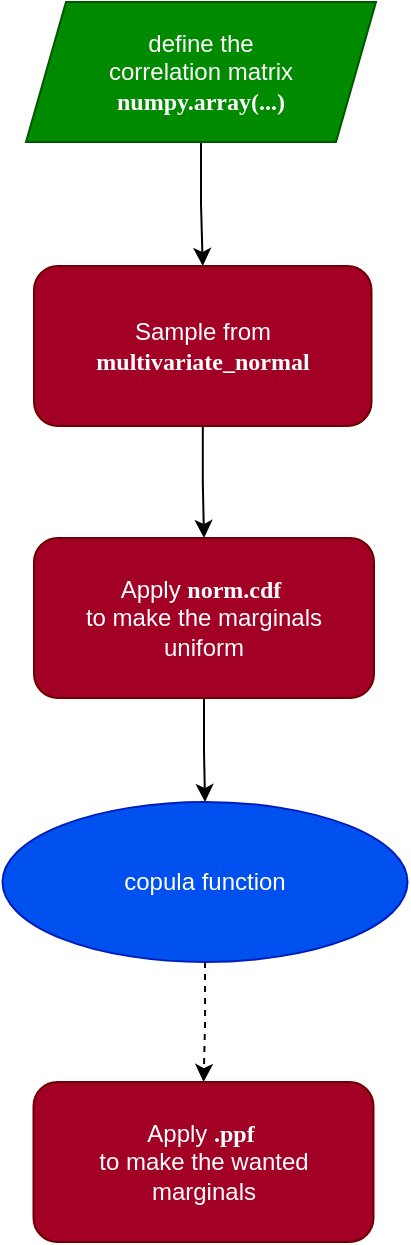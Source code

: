 <mxfile version="24.7.6">
  <diagram id="C5RBs43oDa-KdzZeNtuy" name="Page-1">
    <mxGraphModel dx="1265" dy="673" grid="1" gridSize="10" guides="1" tooltips="1" connect="1" arrows="1" fold="1" page="1" pageScale="1" pageWidth="827" pageHeight="1169" math="0" shadow="0">
      <root>
        <mxCell id="WIyWlLk6GJQsqaUBKTNV-0" />
        <mxCell id="WIyWlLk6GJQsqaUBKTNV-1" parent="WIyWlLk6GJQsqaUBKTNV-0" />
        <mxCell id="-3tZdb9XxhylrpX0prTx-3" style="edgeStyle=orthogonalEdgeStyle;rounded=0;orthogonalLoop=1;jettySize=auto;html=1;entryX=0.5;entryY=0;entryDx=0;entryDy=0;" edge="1" parent="WIyWlLk6GJQsqaUBKTNV-1" source="WIyWlLk6GJQsqaUBKTNV-12" target="pSMiITP0uglDrsmcwOC9-10">
          <mxGeometry relative="1" as="geometry" />
        </mxCell>
        <mxCell id="WIyWlLk6GJQsqaUBKTNV-12" value="Apply &lt;b&gt;&lt;font face=&quot;Lucida Console&quot;&gt;norm.cdf&amp;nbsp;&lt;/font&gt;&lt;/b&gt;&lt;br&gt;to make the marginals&lt;br&gt;uniform" style="rounded=1;whiteSpace=wrap;html=1;fontSize=12;glass=0;strokeWidth=1;shadow=0;fillColor=#a20025;fontColor=#ffffff;strokeColor=#6F0000;" parent="WIyWlLk6GJQsqaUBKTNV-1" vertex="1">
          <mxGeometry x="280" y="288" width="170" height="80" as="geometry" />
        </mxCell>
        <mxCell id="-3tZdb9XxhylrpX0prTx-2" style="edgeStyle=orthogonalEdgeStyle;rounded=0;orthogonalLoop=1;jettySize=auto;html=1;" edge="1" parent="WIyWlLk6GJQsqaUBKTNV-1" source="pSMiITP0uglDrsmcwOC9-7" target="WIyWlLk6GJQsqaUBKTNV-12">
          <mxGeometry relative="1" as="geometry" />
        </mxCell>
        <mxCell id="pSMiITP0uglDrsmcwOC9-7" value="Sample from&lt;br&gt;&lt;b&gt;&lt;font face=&quot;Lucida Console&quot;&gt;multivariate_normal&lt;/font&gt;&lt;/b&gt;" style="rounded=1;whiteSpace=wrap;html=1;fillColor=#a20025;fontColor=#ffffff;strokeColor=#6F0000;" parent="WIyWlLk6GJQsqaUBKTNV-1" vertex="1">
          <mxGeometry x="280" y="152" width="168.75" height="80" as="geometry" />
        </mxCell>
        <mxCell id="-3tZdb9XxhylrpX0prTx-4" value="" style="edgeStyle=orthogonalEdgeStyle;rounded=0;orthogonalLoop=1;jettySize=auto;html=1;dashed=1;" edge="1" parent="WIyWlLk6GJQsqaUBKTNV-1" source="pSMiITP0uglDrsmcwOC9-10" target="-3tZdb9XxhylrpX0prTx-0">
          <mxGeometry relative="1" as="geometry" />
        </mxCell>
        <mxCell id="pSMiITP0uglDrsmcwOC9-10" value="copula function" style="ellipse;whiteSpace=wrap;html=1;fillColor=#0050ef;fontColor=#ffffff;strokeColor=#001DBC;" parent="WIyWlLk6GJQsqaUBKTNV-1" vertex="1">
          <mxGeometry x="264.25" y="420" width="202.5" height="80" as="geometry" />
        </mxCell>
        <mxCell id="-3tZdb9XxhylrpX0prTx-1" style="edgeStyle=orthogonalEdgeStyle;rounded=0;orthogonalLoop=1;jettySize=auto;html=1;entryX=0.5;entryY=0;entryDx=0;entryDy=0;" edge="1" parent="WIyWlLk6GJQsqaUBKTNV-1" source="pSMiITP0uglDrsmcwOC9-13" target="pSMiITP0uglDrsmcwOC9-7">
          <mxGeometry relative="1" as="geometry" />
        </mxCell>
        <mxCell id="pSMiITP0uglDrsmcwOC9-13" value="define the &lt;br&gt;correlation matrix&lt;br&gt;&lt;b&gt;&lt;font face=&quot;Lucida Console&quot;&gt;numpy.array(...)&lt;/font&gt;&lt;/b&gt;" style="shape=parallelogram;perimeter=parallelogramPerimeter;whiteSpace=wrap;html=1;fixedSize=1;fillColor=#008a00;fontColor=#ffffff;strokeColor=#005700;" parent="WIyWlLk6GJQsqaUBKTNV-1" vertex="1">
          <mxGeometry x="276" y="20" width="175" height="70" as="geometry" />
        </mxCell>
        <mxCell id="-3tZdb9XxhylrpX0prTx-0" value="Apply &lt;b&gt;&lt;font face=&quot;Lucida Console&quot;&gt;.ppf&amp;nbsp;&lt;/font&gt;&lt;/b&gt;&lt;br&gt;to make the wanted&lt;br&gt;marginals" style="rounded=1;whiteSpace=wrap;html=1;fontSize=12;glass=0;strokeWidth=1;shadow=0;fillColor=#a20025;fontColor=#ffffff;strokeColor=#6F0000;" vertex="1" parent="WIyWlLk6GJQsqaUBKTNV-1">
          <mxGeometry x="279.75" y="560" width="170" height="80" as="geometry" />
        </mxCell>
      </root>
    </mxGraphModel>
  </diagram>
</mxfile>

